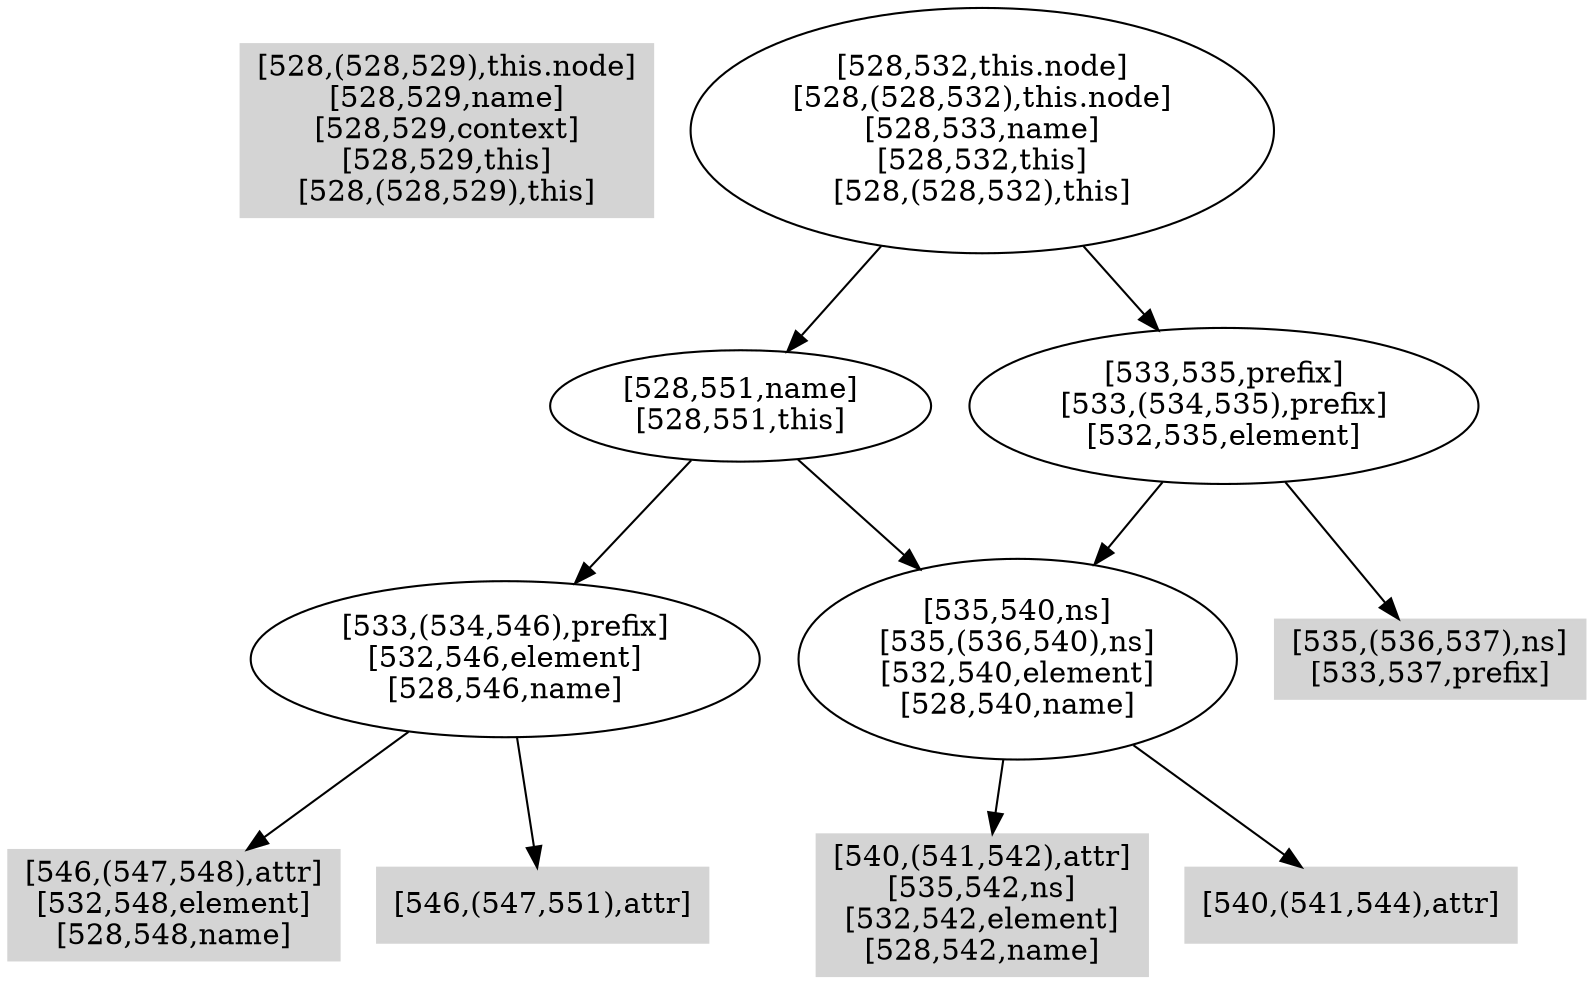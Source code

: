 digraph { 
225 [shape=box,style=filled,color=".0 .0 .83",label="[528,(528,529),this.node]\n[528,529,name]\n[528,529,context]\n[528,529,this]\n[528,(528,529),this]"];
226 [shape=box,style=filled,color=".0 .0 .83",label="[546,(547,548),attr]\n[532,548,element]\n[528,548,name]"];
227 [shape=box,style=filled,color=".0 .0 .83",label="[546,(547,551),attr]"];
228 [label="[533,(534,546),prefix]\n[532,546,element]\n[528,546,name]"];
229 [shape=box,style=filled,color=".0 .0 .83",label="[540,(541,542),attr]\n[535,542,ns]\n[532,542,element]\n[528,542,name]"];
230 [shape=box,style=filled,color=".0 .0 .83",label="[540,(541,544),attr]"];
231 [label="[535,540,ns]\n[535,(536,540),ns]\n[532,540,element]\n[528,540,name]"];
232 [label="[528,551,name]\n[528,551,this]"];
233 [shape=box,style=filled,color=".0 .0 .83",label="[535,(536,537),ns]\n[533,537,prefix]"];
234 [label="[533,535,prefix]\n[533,(534,535),prefix]\n[532,535,element]"];
235 [label="[528,532,this.node]\n[528,(528,532),this.node]\n[528,533,name]\n[528,532,this]\n[528,(528,532),this]"];
228 -> 226;
228 -> 227;
231 -> 229;
231 -> 230;
232 -> 228;
232 -> 231;
234 -> 231;
234 -> 233;
235 -> 232;
235 -> 234;
}